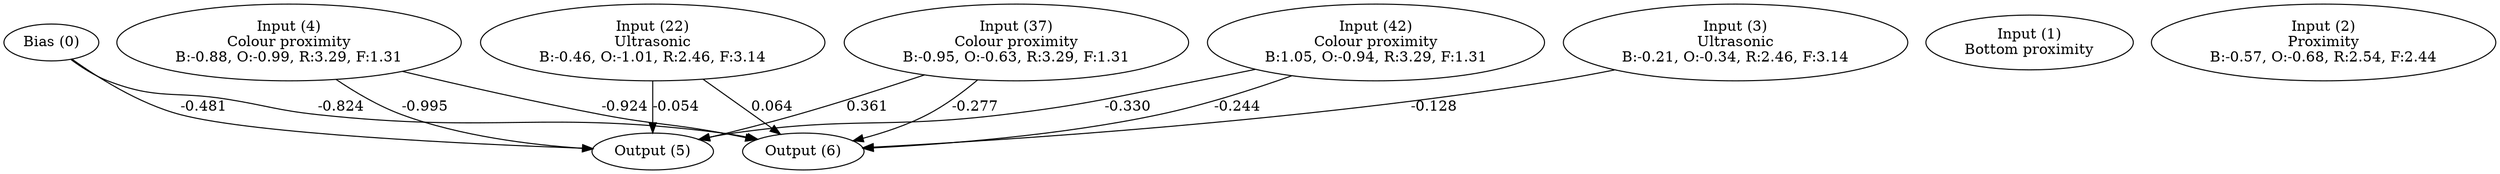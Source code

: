 digraph G {
  0 [ label="Bias (0)" ];
  1 [ label="Input (1)\nBottom proximity" ];
  2 [ label="Input (2)\nProximity\nB:-0.57, O:-0.68, R:2.54, F:2.44" ];
  3 [ label="Input (3)\nUltrasonic\nB:-0.21, O:-0.34, R:2.46, F:3.14" ];
  4 [ label="Input (4)\nColour proximity\nB:-0.88, O:-0.99, R:3.29, F:1.31" ];
  22 [ label="Input (22)\nUltrasonic\nB:-0.46, O:-1.01, R:2.46, F:3.14" ];
  37 [ label="Input (37)\nColour proximity\nB:-0.95, O:-0.63, R:3.29, F:1.31" ];
  42 [ label="Input (42)\nColour proximity\nB:1.05, O:-0.94, R:3.29, F:1.31" ];
  5 [ label="Output (5)" ];
  6 [ label="Output (6)" ];
  { rank=same 0 1 2 3 4 22 37 42 }
  { rank=same 5 6 }
  0 -> 5 [ label="-0.481" ];
  0 -> 6 [ label="-0.824" ];
  3 -> 6 [ label="-0.128" ];
  4 -> 5 [ label="-0.995" ];
  4 -> 6 [ label="-0.924" ];
  22 -> 5 [ label="-0.054" ];
  22 -> 6 [ label="0.064" ];
  37 -> 5 [ label="0.361" ];
  37 -> 6 [ label="-0.277" ];
  42 -> 5 [ label="-0.330" ];
  42 -> 6 [ label="-0.244" ];
}
